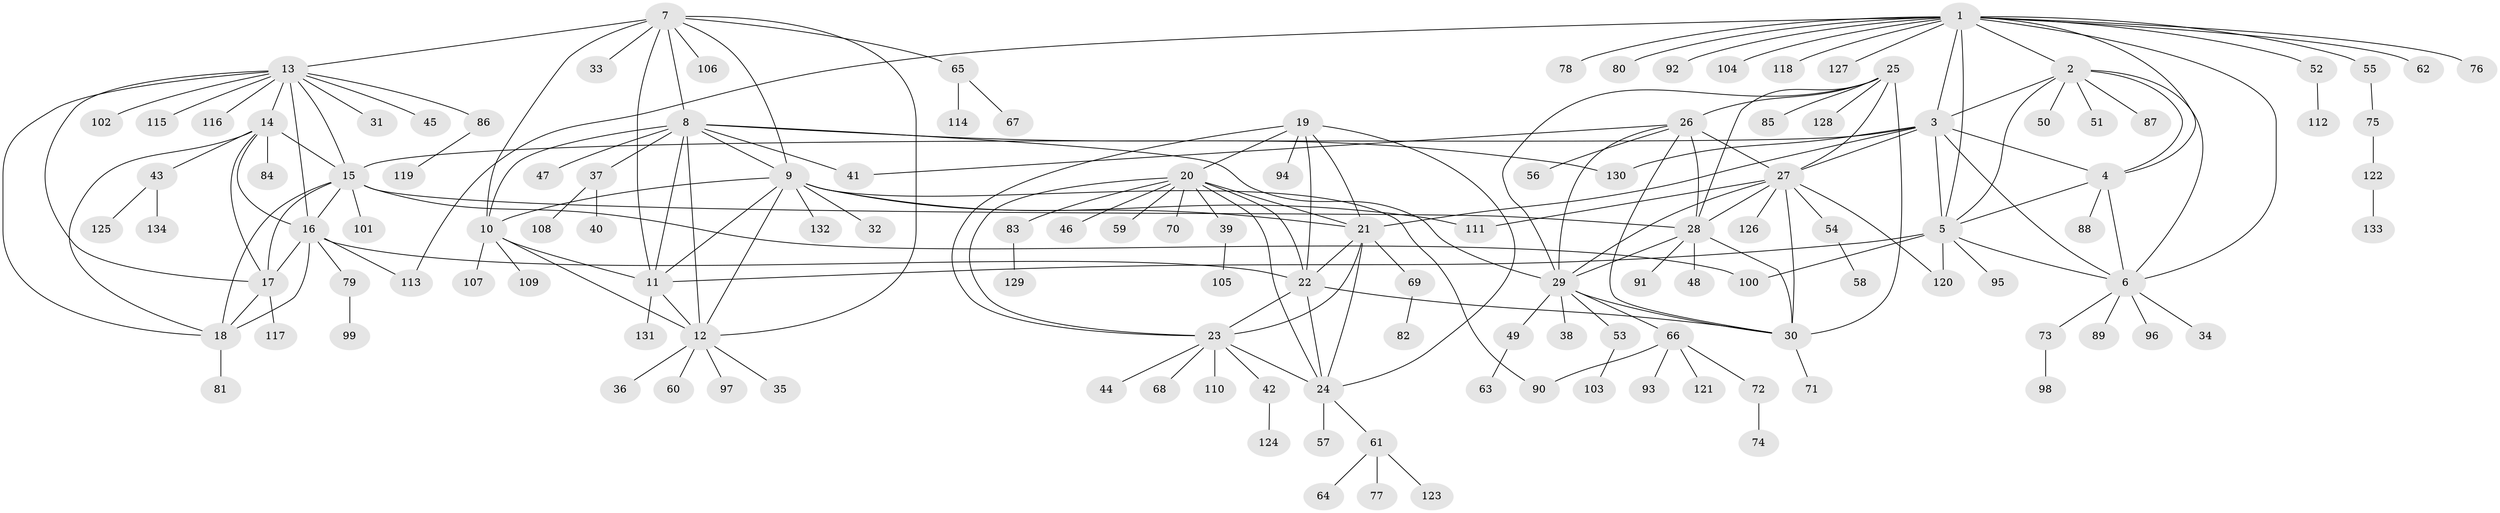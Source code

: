 // Generated by graph-tools (version 1.1) at 2025/02/03/09/25 03:02:38]
// undirected, 134 vertices, 196 edges
graph export_dot {
graph [start="1"]
  node [color=gray90,style=filled];
  1;
  2;
  3;
  4;
  5;
  6;
  7;
  8;
  9;
  10;
  11;
  12;
  13;
  14;
  15;
  16;
  17;
  18;
  19;
  20;
  21;
  22;
  23;
  24;
  25;
  26;
  27;
  28;
  29;
  30;
  31;
  32;
  33;
  34;
  35;
  36;
  37;
  38;
  39;
  40;
  41;
  42;
  43;
  44;
  45;
  46;
  47;
  48;
  49;
  50;
  51;
  52;
  53;
  54;
  55;
  56;
  57;
  58;
  59;
  60;
  61;
  62;
  63;
  64;
  65;
  66;
  67;
  68;
  69;
  70;
  71;
  72;
  73;
  74;
  75;
  76;
  77;
  78;
  79;
  80;
  81;
  82;
  83;
  84;
  85;
  86;
  87;
  88;
  89;
  90;
  91;
  92;
  93;
  94;
  95;
  96;
  97;
  98;
  99;
  100;
  101;
  102;
  103;
  104;
  105;
  106;
  107;
  108;
  109;
  110;
  111;
  112;
  113;
  114;
  115;
  116;
  117;
  118;
  119;
  120;
  121;
  122;
  123;
  124;
  125;
  126;
  127;
  128;
  129;
  130;
  131;
  132;
  133;
  134;
  1 -- 2;
  1 -- 3;
  1 -- 4;
  1 -- 5;
  1 -- 6;
  1 -- 52;
  1 -- 55;
  1 -- 62;
  1 -- 76;
  1 -- 78;
  1 -- 80;
  1 -- 92;
  1 -- 104;
  1 -- 113;
  1 -- 118;
  1 -- 127;
  2 -- 3;
  2 -- 4;
  2 -- 5;
  2 -- 6;
  2 -- 50;
  2 -- 51;
  2 -- 87;
  3 -- 4;
  3 -- 5;
  3 -- 6;
  3 -- 15;
  3 -- 21;
  3 -- 27;
  3 -- 130;
  4 -- 5;
  4 -- 6;
  4 -- 88;
  5 -- 6;
  5 -- 11;
  5 -- 95;
  5 -- 100;
  5 -- 120;
  6 -- 34;
  6 -- 73;
  6 -- 89;
  6 -- 96;
  7 -- 8;
  7 -- 9;
  7 -- 10;
  7 -- 11;
  7 -- 12;
  7 -- 13;
  7 -- 33;
  7 -- 65;
  7 -- 106;
  8 -- 9;
  8 -- 10;
  8 -- 11;
  8 -- 12;
  8 -- 29;
  8 -- 37;
  8 -- 41;
  8 -- 47;
  8 -- 130;
  9 -- 10;
  9 -- 11;
  9 -- 12;
  9 -- 21;
  9 -- 32;
  9 -- 90;
  9 -- 111;
  9 -- 132;
  10 -- 11;
  10 -- 12;
  10 -- 107;
  10 -- 109;
  11 -- 12;
  11 -- 131;
  12 -- 35;
  12 -- 36;
  12 -- 60;
  12 -- 97;
  13 -- 14;
  13 -- 15;
  13 -- 16;
  13 -- 17;
  13 -- 18;
  13 -- 31;
  13 -- 45;
  13 -- 86;
  13 -- 102;
  13 -- 115;
  13 -- 116;
  14 -- 15;
  14 -- 16;
  14 -- 17;
  14 -- 18;
  14 -- 43;
  14 -- 84;
  15 -- 16;
  15 -- 17;
  15 -- 18;
  15 -- 28;
  15 -- 100;
  15 -- 101;
  16 -- 17;
  16 -- 18;
  16 -- 22;
  16 -- 79;
  16 -- 113;
  17 -- 18;
  17 -- 117;
  18 -- 81;
  19 -- 20;
  19 -- 21;
  19 -- 22;
  19 -- 23;
  19 -- 24;
  19 -- 94;
  20 -- 21;
  20 -- 22;
  20 -- 23;
  20 -- 24;
  20 -- 39;
  20 -- 46;
  20 -- 59;
  20 -- 70;
  20 -- 83;
  21 -- 22;
  21 -- 23;
  21 -- 24;
  21 -- 69;
  22 -- 23;
  22 -- 24;
  22 -- 30;
  23 -- 24;
  23 -- 42;
  23 -- 44;
  23 -- 68;
  23 -- 110;
  24 -- 57;
  24 -- 61;
  25 -- 26;
  25 -- 27;
  25 -- 28;
  25 -- 29;
  25 -- 30;
  25 -- 85;
  25 -- 128;
  26 -- 27;
  26 -- 28;
  26 -- 29;
  26 -- 30;
  26 -- 41;
  26 -- 56;
  27 -- 28;
  27 -- 29;
  27 -- 30;
  27 -- 54;
  27 -- 111;
  27 -- 120;
  27 -- 126;
  28 -- 29;
  28 -- 30;
  28 -- 48;
  28 -- 91;
  29 -- 30;
  29 -- 38;
  29 -- 49;
  29 -- 53;
  29 -- 66;
  30 -- 71;
  37 -- 40;
  37 -- 108;
  39 -- 105;
  42 -- 124;
  43 -- 125;
  43 -- 134;
  49 -- 63;
  52 -- 112;
  53 -- 103;
  54 -- 58;
  55 -- 75;
  61 -- 64;
  61 -- 77;
  61 -- 123;
  65 -- 67;
  65 -- 114;
  66 -- 72;
  66 -- 90;
  66 -- 93;
  66 -- 121;
  69 -- 82;
  72 -- 74;
  73 -- 98;
  75 -- 122;
  79 -- 99;
  83 -- 129;
  86 -- 119;
  122 -- 133;
}
